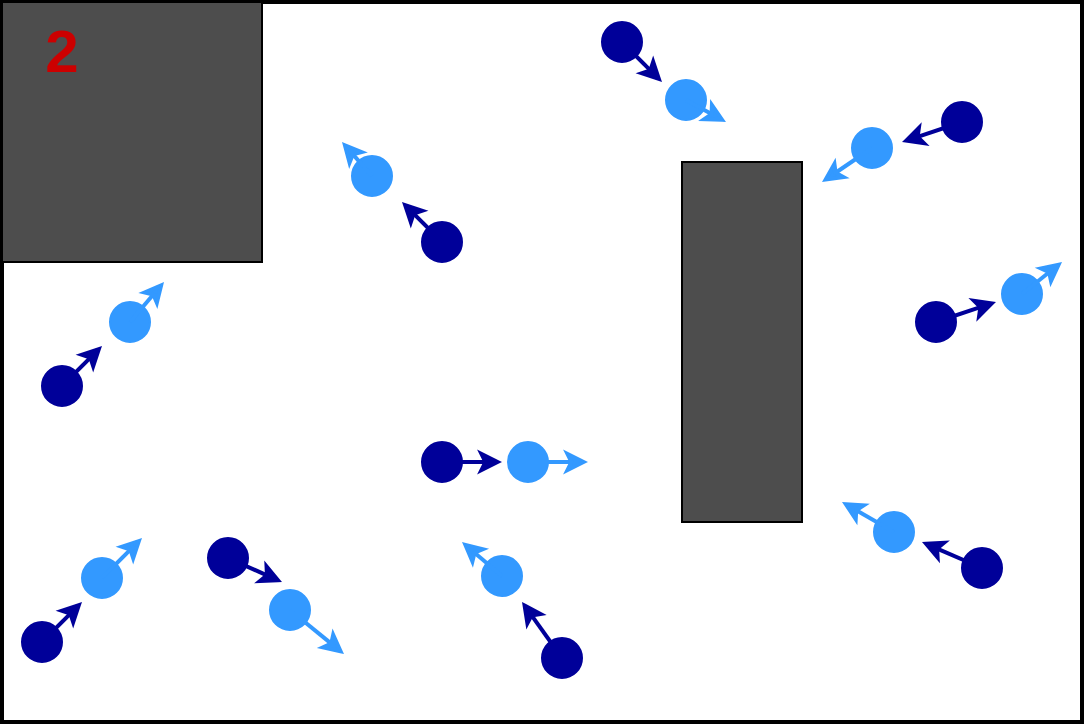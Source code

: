 <mxfile version="22.0.3" type="device">
  <diagram name="Page-1" id="jNcVfUFwNesNaKVuXYyC">
    <mxGraphModel dx="1362" dy="843" grid="1" gridSize="10" guides="1" tooltips="1" connect="1" arrows="1" fold="1" page="1" pageScale="1" pageWidth="850" pageHeight="1100" math="0" shadow="0">
      <root>
        <mxCell id="0" />
        <mxCell id="1" parent="0" />
        <mxCell id="jNckEClQxKYpTligdhL6-25" value="" style="rounded=0;whiteSpace=wrap;html=1;fillColor=none;strokeWidth=2;" parent="1" vertex="1">
          <mxGeometry x="40" y="40" width="540" height="360" as="geometry" />
        </mxCell>
        <mxCell id="jNckEClQxKYpTligdhL6-2" value="" style="rounded=0;whiteSpace=wrap;html=1;fillColor=#4D4D4D;" parent="1" vertex="1">
          <mxGeometry x="40" y="40" width="130" height="130" as="geometry" />
        </mxCell>
        <mxCell id="jNckEClQxKYpTligdhL6-3" value="" style="rounded=0;whiteSpace=wrap;html=1;fillColor=#4D4D4D;" parent="1" vertex="1">
          <mxGeometry x="380" y="120" width="60" height="180" as="geometry" />
        </mxCell>
        <mxCell id="jNckEClQxKYpTligdhL6-4" value="" style="ellipse;whiteSpace=wrap;html=1;aspect=fixed;fillColor=#000099;strokeColor=#000099;direction=north;" parent="1" vertex="1">
          <mxGeometry x="60" y="222" width="20" height="20" as="geometry" />
        </mxCell>
        <mxCell id="jNckEClQxKYpTligdhL6-5" value="" style="endArrow=classic;html=1;rounded=0;strokeWidth=2;strokeColor=#000099;" parent="1" edge="1">
          <mxGeometry width="50" height="50" relative="1" as="geometry">
            <mxPoint x="70" y="232" as="sourcePoint" />
            <mxPoint x="90" y="212" as="targetPoint" />
          </mxGeometry>
        </mxCell>
        <mxCell id="jNckEClQxKYpTligdhL6-6" value="" style="ellipse;whiteSpace=wrap;html=1;aspect=fixed;fillColor=#000099;strokeColor=#000099;" parent="1" vertex="1">
          <mxGeometry x="250" y="150" width="20" height="20" as="geometry" />
        </mxCell>
        <mxCell id="jNckEClQxKYpTligdhL6-7" value="" style="endArrow=classic;html=1;rounded=0;strokeWidth=2;strokeColor=#000099;" parent="1" edge="1">
          <mxGeometry width="50" height="50" relative="1" as="geometry">
            <mxPoint x="260" y="160" as="sourcePoint" />
            <mxPoint x="240" y="140" as="targetPoint" />
          </mxGeometry>
        </mxCell>
        <mxCell id="jNckEClQxKYpTligdhL6-9" value="" style="ellipse;whiteSpace=wrap;html=1;aspect=fixed;fillColor=#000099;strokeColor=#000099;" parent="1" vertex="1">
          <mxGeometry x="340" y="50" width="20" height="20" as="geometry" />
        </mxCell>
        <mxCell id="jNckEClQxKYpTligdhL6-10" value="" style="endArrow=classic;html=1;rounded=0;strokeWidth=2;strokeColor=#000099;" parent="1" edge="1">
          <mxGeometry width="50" height="50" relative="1" as="geometry">
            <mxPoint x="350" y="60" as="sourcePoint" />
            <mxPoint x="370" y="80" as="targetPoint" />
          </mxGeometry>
        </mxCell>
        <mxCell id="jNckEClQxKYpTligdhL6-11" value="" style="ellipse;whiteSpace=wrap;html=1;aspect=fixed;fillColor=#000099;strokeColor=#000099;" parent="1" vertex="1">
          <mxGeometry x="143" y="308" width="20" height="20" as="geometry" />
        </mxCell>
        <mxCell id="jNckEClQxKYpTligdhL6-12" value="" style="endArrow=classic;html=1;rounded=0;strokeWidth=2;strokeColor=#000099;" parent="1" edge="1">
          <mxGeometry width="50" height="50" relative="1" as="geometry">
            <mxPoint x="153" y="318" as="sourcePoint" />
            <mxPoint x="180" y="330" as="targetPoint" />
          </mxGeometry>
        </mxCell>
        <mxCell id="jNckEClQxKYpTligdhL6-13" value="" style="ellipse;whiteSpace=wrap;html=1;aspect=fixed;fillColor=#000099;strokeColor=#000099;" parent="1" vertex="1">
          <mxGeometry x="250" y="260" width="20" height="20" as="geometry" />
        </mxCell>
        <mxCell id="jNckEClQxKYpTligdhL6-14" value="" style="endArrow=classic;html=1;rounded=0;strokeWidth=2;strokeColor=#000099;" parent="1" edge="1">
          <mxGeometry width="50" height="50" relative="1" as="geometry">
            <mxPoint x="260" y="270" as="sourcePoint" />
            <mxPoint x="290" y="270" as="targetPoint" />
          </mxGeometry>
        </mxCell>
        <mxCell id="jNckEClQxKYpTligdhL6-15" value="" style="ellipse;whiteSpace=wrap;html=1;aspect=fixed;fillColor=#000099;strokeColor=#000099;" parent="1" vertex="1">
          <mxGeometry x="520" y="313" width="20" height="20" as="geometry" />
        </mxCell>
        <mxCell id="jNckEClQxKYpTligdhL6-16" value="" style="endArrow=classic;html=1;rounded=0;strokeWidth=2;strokeColor=#000099;" parent="1" edge="1">
          <mxGeometry width="50" height="50" relative="1" as="geometry">
            <mxPoint x="530" y="323" as="sourcePoint" />
            <mxPoint x="500" y="310" as="targetPoint" />
          </mxGeometry>
        </mxCell>
        <mxCell id="jNckEClQxKYpTligdhL6-17" value="" style="ellipse;whiteSpace=wrap;html=1;aspect=fixed;fillColor=#000099;strokeColor=#000099;" parent="1" vertex="1">
          <mxGeometry x="497" y="190" width="20" height="20" as="geometry" />
        </mxCell>
        <mxCell id="jNckEClQxKYpTligdhL6-18" value="" style="endArrow=classic;html=1;rounded=0;strokeWidth=2;strokeColor=#000099;" parent="1" edge="1">
          <mxGeometry width="50" height="50" relative="1" as="geometry">
            <mxPoint x="507" y="200" as="sourcePoint" />
            <mxPoint x="537" y="190" as="targetPoint" />
          </mxGeometry>
        </mxCell>
        <mxCell id="jNckEClQxKYpTligdhL6-19" value="" style="ellipse;whiteSpace=wrap;html=1;aspect=fixed;fillColor=#000099;strokeColor=#000099;" parent="1" vertex="1">
          <mxGeometry x="510" y="90" width="20" height="20" as="geometry" />
        </mxCell>
        <mxCell id="jNckEClQxKYpTligdhL6-20" value="" style="endArrow=classic;html=1;rounded=0;strokeWidth=2;strokeColor=#000099;" parent="1" edge="1">
          <mxGeometry width="50" height="50" relative="1" as="geometry">
            <mxPoint x="520" y="100" as="sourcePoint" />
            <mxPoint x="490" y="110" as="targetPoint" />
          </mxGeometry>
        </mxCell>
        <mxCell id="jNckEClQxKYpTligdhL6-21" value="" style="ellipse;whiteSpace=wrap;html=1;aspect=fixed;fillColor=#000099;strokeColor=#000099;" parent="1" vertex="1">
          <mxGeometry x="310" y="358" width="20" height="20" as="geometry" />
        </mxCell>
        <mxCell id="jNckEClQxKYpTligdhL6-22" value="" style="endArrow=classic;html=1;rounded=0;strokeWidth=2;strokeColor=#000099;" parent="1" edge="1">
          <mxGeometry width="50" height="50" relative="1" as="geometry">
            <mxPoint x="320" y="368" as="sourcePoint" />
            <mxPoint x="300" y="340" as="targetPoint" />
          </mxGeometry>
        </mxCell>
        <mxCell id="jNckEClQxKYpTligdhL6-23" value="" style="ellipse;whiteSpace=wrap;html=1;aspect=fixed;fillColor=#000099;strokeColor=#000099;" parent="1" vertex="1">
          <mxGeometry x="50" y="350" width="20" height="20" as="geometry" />
        </mxCell>
        <mxCell id="jNckEClQxKYpTligdhL6-24" value="" style="endArrow=classic;html=1;rounded=0;strokeWidth=2;strokeColor=#000099;" parent="1" edge="1">
          <mxGeometry width="50" height="50" relative="1" as="geometry">
            <mxPoint x="60" y="360" as="sourcePoint" />
            <mxPoint x="80" y="340" as="targetPoint" />
          </mxGeometry>
        </mxCell>
        <mxCell id="jNckEClQxKYpTligdhL6-30" value="" style="ellipse;whiteSpace=wrap;html=1;aspect=fixed;fillColor=#3399FF;strokeColor=#3399FF;direction=north;" parent="1" vertex="1">
          <mxGeometry x="94" y="190" width="20" height="20" as="geometry" />
        </mxCell>
        <mxCell id="jNckEClQxKYpTligdhL6-31" value="" style="endArrow=classic;html=1;rounded=0;strokeWidth=2;strokeColor=#3399FF;" parent="1" edge="1">
          <mxGeometry width="50" height="50" relative="1" as="geometry">
            <mxPoint x="104" y="200" as="sourcePoint" />
            <mxPoint x="121" y="180" as="targetPoint" />
          </mxGeometry>
        </mxCell>
        <mxCell id="jNckEClQxKYpTligdhL6-32" value="" style="ellipse;whiteSpace=wrap;html=1;aspect=fixed;fillColor=#3399FF;strokeColor=#3399FF;" parent="1" vertex="1">
          <mxGeometry x="215" y="117" width="20" height="20" as="geometry" />
        </mxCell>
        <mxCell id="jNckEClQxKYpTligdhL6-33" value="" style="endArrow=classic;html=1;rounded=0;strokeWidth=2;strokeColor=#3399FF;" parent="1" edge="1">
          <mxGeometry width="50" height="50" relative="1" as="geometry">
            <mxPoint x="225" y="127" as="sourcePoint" />
            <mxPoint x="210" y="110" as="targetPoint" />
          </mxGeometry>
        </mxCell>
        <mxCell id="jNckEClQxKYpTligdhL6-34" value="" style="ellipse;whiteSpace=wrap;html=1;aspect=fixed;fillColor=#3399FF;strokeColor=#3399FF;" parent="1" vertex="1">
          <mxGeometry x="372" y="79" width="20" height="20" as="geometry" />
        </mxCell>
        <mxCell id="jNckEClQxKYpTligdhL6-35" value="" style="endArrow=classic;html=1;rounded=0;strokeWidth=2;strokeColor=#3399FF;" parent="1" edge="1">
          <mxGeometry width="50" height="50" relative="1" as="geometry">
            <mxPoint x="382" y="89" as="sourcePoint" />
            <mxPoint x="402" y="100" as="targetPoint" />
          </mxGeometry>
        </mxCell>
        <mxCell id="jNckEClQxKYpTligdhL6-36" value="" style="ellipse;whiteSpace=wrap;html=1;aspect=fixed;fillColor=#3399FF;strokeColor=#3399FF;" parent="1" vertex="1">
          <mxGeometry x="465" y="103" width="20" height="20" as="geometry" />
        </mxCell>
        <mxCell id="jNckEClQxKYpTligdhL6-37" value="" style="endArrow=classic;html=1;rounded=0;strokeWidth=2;strokeColor=#3399FF;" parent="1" edge="1">
          <mxGeometry width="50" height="50" relative="1" as="geometry">
            <mxPoint x="475" y="113" as="sourcePoint" />
            <mxPoint x="450" y="130" as="targetPoint" />
          </mxGeometry>
        </mxCell>
        <mxCell id="jNckEClQxKYpTligdhL6-38" value="" style="ellipse;whiteSpace=wrap;html=1;aspect=fixed;fillColor=#3399FF;strokeColor=#3399FF;" parent="1" vertex="1">
          <mxGeometry x="540" y="176" width="20" height="20" as="geometry" />
        </mxCell>
        <mxCell id="jNckEClQxKYpTligdhL6-39" value="" style="endArrow=classic;html=1;rounded=0;strokeWidth=2;strokeColor=#3399FF;" parent="1" edge="1">
          <mxGeometry width="50" height="50" relative="1" as="geometry">
            <mxPoint x="550" y="186" as="sourcePoint" />
            <mxPoint x="570" y="170" as="targetPoint" />
          </mxGeometry>
        </mxCell>
        <mxCell id="jNckEClQxKYpTligdhL6-40" value="" style="ellipse;whiteSpace=wrap;html=1;aspect=fixed;fillColor=#3399FF;strokeColor=#3399FF;" parent="1" vertex="1">
          <mxGeometry x="476" y="295" width="20" height="20" as="geometry" />
        </mxCell>
        <mxCell id="jNckEClQxKYpTligdhL6-41" value="" style="endArrow=classic;html=1;rounded=0;strokeWidth=2;strokeColor=#3399FF;" parent="1" edge="1">
          <mxGeometry width="50" height="50" relative="1" as="geometry">
            <mxPoint x="486" y="305" as="sourcePoint" />
            <mxPoint x="460" y="290" as="targetPoint" />
          </mxGeometry>
        </mxCell>
        <mxCell id="jNckEClQxKYpTligdhL6-42" value="" style="ellipse;whiteSpace=wrap;html=1;aspect=fixed;fillColor=#3399FF;strokeColor=#3399FF;" parent="1" vertex="1">
          <mxGeometry x="280" y="317" width="20" height="20" as="geometry" />
        </mxCell>
        <mxCell id="jNckEClQxKYpTligdhL6-43" value="" style="endArrow=classic;html=1;rounded=0;strokeWidth=2;strokeColor=#3399FF;" parent="1" edge="1">
          <mxGeometry width="50" height="50" relative="1" as="geometry">
            <mxPoint x="290" y="327" as="sourcePoint" />
            <mxPoint x="270" y="310" as="targetPoint" />
          </mxGeometry>
        </mxCell>
        <mxCell id="jNckEClQxKYpTligdhL6-44" value="" style="ellipse;whiteSpace=wrap;html=1;aspect=fixed;fillColor=#3399FF;strokeColor=#3399FF;" parent="1" vertex="1">
          <mxGeometry x="293" y="260" width="20" height="20" as="geometry" />
        </mxCell>
        <mxCell id="jNckEClQxKYpTligdhL6-45" value="" style="endArrow=classic;html=1;rounded=0;strokeWidth=2;strokeColor=#3399FF;" parent="1" edge="1">
          <mxGeometry width="50" height="50" relative="1" as="geometry">
            <mxPoint x="303" y="270" as="sourcePoint" />
            <mxPoint x="333" y="270" as="targetPoint" />
          </mxGeometry>
        </mxCell>
        <mxCell id="jNckEClQxKYpTligdhL6-46" value="" style="ellipse;whiteSpace=wrap;html=1;aspect=fixed;fillColor=#3399FF;strokeColor=#3399FF;" parent="1" vertex="1">
          <mxGeometry x="174" y="334" width="20" height="20" as="geometry" />
        </mxCell>
        <mxCell id="jNckEClQxKYpTligdhL6-47" value="" style="endArrow=classic;html=1;rounded=0;strokeWidth=2;strokeColor=#3399FF;" parent="1" edge="1">
          <mxGeometry width="50" height="50" relative="1" as="geometry">
            <mxPoint x="184" y="344" as="sourcePoint" />
            <mxPoint x="211" y="366" as="targetPoint" />
          </mxGeometry>
        </mxCell>
        <mxCell id="jNckEClQxKYpTligdhL6-48" value="" style="ellipse;whiteSpace=wrap;html=1;aspect=fixed;fillColor=#3399FF;strokeColor=#3399FF;" parent="1" vertex="1">
          <mxGeometry x="80" y="318" width="20" height="20" as="geometry" />
        </mxCell>
        <mxCell id="jNckEClQxKYpTligdhL6-49" value="" style="endArrow=classic;html=1;rounded=0;strokeWidth=2;strokeColor=#3399FF;" parent="1" edge="1">
          <mxGeometry width="50" height="50" relative="1" as="geometry">
            <mxPoint x="90" y="328" as="sourcePoint" />
            <mxPoint x="110" y="308" as="targetPoint" />
          </mxGeometry>
        </mxCell>
        <mxCell id="PVd95796RF3E3OcwSGKJ-1" value="2" style="text;html=1;strokeColor=none;fillColor=none;align=center;verticalAlign=middle;whiteSpace=wrap;rounded=0;fontColor=#CC0000;fontSize=30;fontStyle=1" vertex="1" parent="1">
          <mxGeometry x="40" y="49" width="60" height="30" as="geometry" />
        </mxCell>
      </root>
    </mxGraphModel>
  </diagram>
</mxfile>
